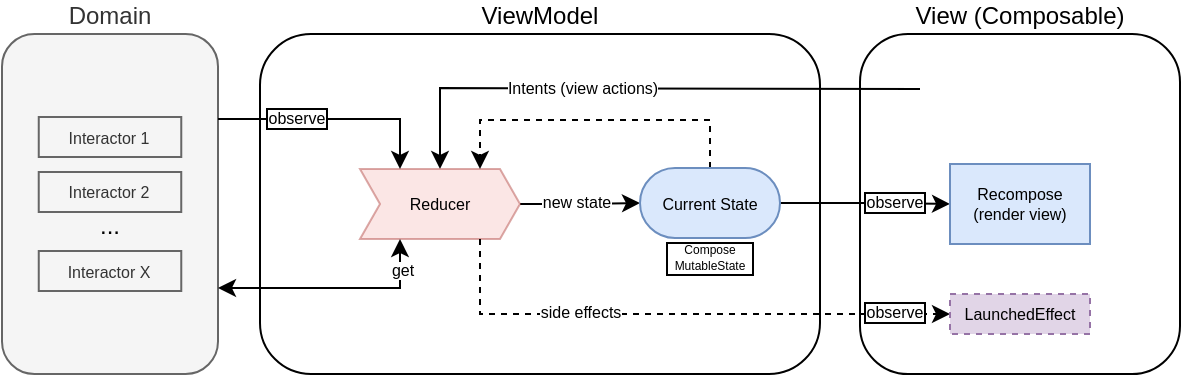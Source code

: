 <mxfile version="25.0.3">
  <diagram name="Page-1" id="S08pZqMh3Nf97lvf8Rpg">
    <mxGraphModel dx="1663" dy="431" grid="1" gridSize="10" guides="1" tooltips="1" connect="1" arrows="1" fold="1" page="1" pageScale="1" pageWidth="850" pageHeight="1100" math="0" shadow="0">
      <root>
        <mxCell id="0" />
        <mxCell id="1" parent="0" />
        <mxCell id="BRlCEDOUcd9v4nYUGmBO-34" value="ViewModel" style="rounded=1;whiteSpace=wrap;html=1;labelPosition=center;verticalLabelPosition=top;align=center;verticalAlign=bottom;strokeColor=default;fontFamily=Helvetica;fontSize=12;fontColor=default;fillColor=default;" vertex="1" parent="1">
          <mxGeometry x="10" y="80" width="280" height="170" as="geometry" />
        </mxCell>
        <mxCell id="BRlCEDOUcd9v4nYUGmBO-2" value="View (Composable)" style="rounded=1;whiteSpace=wrap;html=1;labelPosition=center;verticalLabelPosition=top;align=center;verticalAlign=bottom;strokeColor=default;fontFamily=Helvetica;fontSize=12;fontColor=default;fillColor=default;" vertex="1" parent="1">
          <mxGeometry x="310" y="80" width="160" height="170" as="geometry" />
        </mxCell>
        <mxCell id="BRlCEDOUcd9v4nYUGmBO-23" style="edgeStyle=orthogonalEdgeStyle;rounded=0;orthogonalLoop=1;jettySize=auto;html=1;fontSize=10;exitX=1;exitY=0.5;exitDx=0;exitDy=0;" edge="1" parent="1" source="BRlCEDOUcd9v4nYUGmBO-57" target="BRlCEDOUcd9v4nYUGmBO-22">
          <mxGeometry relative="1" as="geometry">
            <mxPoint x="270" y="165" as="sourcePoint" />
          </mxGeometry>
        </mxCell>
        <mxCell id="BRlCEDOUcd9v4nYUGmBO-35" value="observe" style="edgeLabel;html=1;align=center;verticalAlign=middle;resizable=0;points=[];fontSize=8;labelBorderColor=default;" vertex="1" connectable="0" parent="BRlCEDOUcd9v4nYUGmBO-23">
          <mxGeometry x="-0.067" y="-1" relative="1" as="geometry">
            <mxPoint x="17" y="-2" as="offset" />
          </mxGeometry>
        </mxCell>
        <mxCell id="BRlCEDOUcd9v4nYUGmBO-20" value="" style="endArrow=classic;html=1;rounded=0;fontSize=10;entryX=0.5;entryY=0;entryDx=0;entryDy=0;" edge="1" parent="1" target="BRlCEDOUcd9v4nYUGmBO-25">
          <mxGeometry width="50" height="50" relative="1" as="geometry">
            <mxPoint x="340" y="107.5" as="sourcePoint" />
            <mxPoint x="120" y="145" as="targetPoint" />
            <Array as="points">
              <mxPoint x="100" y="107" />
            </Array>
          </mxGeometry>
        </mxCell>
        <mxCell id="BRlCEDOUcd9v4nYUGmBO-21" value="Intents (view actions)" style="edgeLabel;html=1;align=center;verticalAlign=middle;resizable=0;points=[];fontSize=8;" vertex="1" connectable="0" parent="BRlCEDOUcd9v4nYUGmBO-20">
          <mxGeometry x="0.256" y="1" relative="1" as="geometry">
            <mxPoint x="7" y="-1" as="offset" />
          </mxGeometry>
        </mxCell>
        <mxCell id="BRlCEDOUcd9v4nYUGmBO-22" value="Recompose (render view)" style="rounded=0;whiteSpace=wrap;html=1;fontSize=8;strokeColor=#6c8ebf;align=center;verticalAlign=middle;fontFamily=Helvetica;fillColor=#dae8fc;" vertex="1" parent="1">
          <mxGeometry x="355" y="145" width="70" height="40" as="geometry" />
        </mxCell>
        <mxCell id="BRlCEDOUcd9v4nYUGmBO-27" style="edgeStyle=orthogonalEdgeStyle;rounded=0;orthogonalLoop=1;jettySize=auto;html=1;entryX=0;entryY=0.5;entryDx=0;entryDy=0;" edge="1" parent="1" source="BRlCEDOUcd9v4nYUGmBO-25" target="BRlCEDOUcd9v4nYUGmBO-57">
          <mxGeometry relative="1" as="geometry">
            <mxPoint x="190" y="165" as="targetPoint" />
          </mxGeometry>
        </mxCell>
        <mxCell id="BRlCEDOUcd9v4nYUGmBO-39" value="Text" style="edgeLabel;html=1;align=center;verticalAlign=middle;resizable=0;points=[];" vertex="1" connectable="0" parent="BRlCEDOUcd9v4nYUGmBO-27">
          <mxGeometry x="-0.181" y="1" relative="1" as="geometry">
            <mxPoint as="offset" />
          </mxGeometry>
        </mxCell>
        <mxCell id="BRlCEDOUcd9v4nYUGmBO-40" value="&lt;font&gt;new state&lt;/font&gt;" style="edgeLabel;html=1;align=center;verticalAlign=middle;resizable=0;points=[];fontSize=8;" vertex="1" connectable="0" parent="BRlCEDOUcd9v4nYUGmBO-27">
          <mxGeometry x="-0.089" y="1" relative="1" as="geometry">
            <mxPoint as="offset" />
          </mxGeometry>
        </mxCell>
        <mxCell id="BRlCEDOUcd9v4nYUGmBO-25" value="Reducer" style="shape=step;perimeter=stepPerimeter;whiteSpace=wrap;html=1;fixedSize=1;size=10;fontSize=8;fillColor=#f8cecc;strokeColor=#b85450;opacity=50;" vertex="1" parent="1">
          <mxGeometry x="60" y="147.5" width="80" height="35" as="geometry" />
        </mxCell>
        <mxCell id="BRlCEDOUcd9v4nYUGmBO-30" style="edgeStyle=orthogonalEdgeStyle;rounded=0;orthogonalLoop=1;jettySize=auto;html=1;entryX=0;entryY=0.5;entryDx=0;entryDy=0;dashed=1;exitX=0.75;exitY=1;exitDx=0;exitDy=0;" edge="1" parent="1" source="BRlCEDOUcd9v4nYUGmBO-25" target="BRlCEDOUcd9v4nYUGmBO-33">
          <mxGeometry relative="1" as="geometry">
            <Array as="points">
              <mxPoint x="120" y="220" />
            </Array>
          </mxGeometry>
        </mxCell>
        <mxCell id="BRlCEDOUcd9v4nYUGmBO-37" value="observe" style="edgeLabel;html=1;align=center;verticalAlign=middle;resizable=0;points=[];fontSize=8;labelBorderColor=default;" vertex="1" connectable="0" parent="BRlCEDOUcd9v4nYUGmBO-30">
          <mxGeometry x="0.796" relative="1" as="geometry">
            <mxPoint y="-1" as="offset" />
          </mxGeometry>
        </mxCell>
        <mxCell id="BRlCEDOUcd9v4nYUGmBO-38" value="side effects" style="edgeLabel;html=1;align=center;verticalAlign=middle;resizable=0;points=[];fontSize=8;" vertex="1" connectable="0" parent="BRlCEDOUcd9v4nYUGmBO-30">
          <mxGeometry x="-0.36" relative="1" as="geometry">
            <mxPoint y="-1" as="offset" />
          </mxGeometry>
        </mxCell>
        <mxCell id="BRlCEDOUcd9v4nYUGmBO-33" value="&lt;span&gt;LaunchedEffect&lt;/span&gt;" style="rounded=0;whiteSpace=wrap;html=1;dashed=1;fontSize=8;fillColor=#e1d5e7;strokeColor=#9673a6;" vertex="1" parent="1">
          <mxGeometry x="355" y="210" width="70" height="20" as="geometry" />
        </mxCell>
        <mxCell id="BRlCEDOUcd9v4nYUGmBO-42" value="Domain" style="rounded=1;whiteSpace=wrap;html=1;labelPosition=center;verticalLabelPosition=top;align=center;verticalAlign=bottom;strokeColor=#666666;fontFamily=Helvetica;fontSize=12;fontColor=#333333;fillColor=#f5f5f5;" vertex="1" parent="1">
          <mxGeometry x="-119" y="80" width="108" height="170" as="geometry" />
        </mxCell>
        <mxCell id="BRlCEDOUcd9v4nYUGmBO-43" value="Interactor 1" style="rounded=0;whiteSpace=wrap;html=1;fillColor=#f5f5f5;fontColor=#333333;strokeColor=#666666;fontSize=8;" vertex="1" parent="1">
          <mxGeometry x="-100.62" y="121.5" width="71.25" height="20" as="geometry" />
        </mxCell>
        <mxCell id="BRlCEDOUcd9v4nYUGmBO-49" value="Interactor 2" style="rounded=0;whiteSpace=wrap;html=1;fillColor=#f5f5f5;fontColor=#333333;strokeColor=#666666;fontSize=8;" vertex="1" parent="1">
          <mxGeometry x="-100.63" y="149" width="71.25" height="20" as="geometry" />
        </mxCell>
        <mxCell id="BRlCEDOUcd9v4nYUGmBO-51" value="Interactor X" style="rounded=0;whiteSpace=wrap;html=1;fillColor=#f5f5f5;fontColor=#333333;strokeColor=#666666;fontSize=8;" vertex="1" parent="1">
          <mxGeometry x="-100.62" y="188.5" width="71.25" height="20" as="geometry" />
        </mxCell>
        <mxCell id="BRlCEDOUcd9v4nYUGmBO-52" style="edgeStyle=orthogonalEdgeStyle;rounded=0;orthogonalLoop=1;jettySize=auto;html=1;entryX=0.25;entryY=0;entryDx=0;entryDy=0;exitX=1;exitY=0.25;exitDx=0;exitDy=0;" edge="1" parent="1" source="BRlCEDOUcd9v4nYUGmBO-42" target="BRlCEDOUcd9v4nYUGmBO-25">
          <mxGeometry relative="1" as="geometry">
            <mxPoint x="-10" y="110" as="sourcePoint" />
            <Array as="points">
              <mxPoint x="80" y="123" />
            </Array>
          </mxGeometry>
        </mxCell>
        <mxCell id="BRlCEDOUcd9v4nYUGmBO-55" value="observe" style="edgeLabel;html=1;align=center;verticalAlign=middle;resizable=0;points=[];fontSize=8;labelBorderColor=default;spacingTop=2;spacing=3;spacingLeft=-2;" vertex="1" connectable="0" parent="BRlCEDOUcd9v4nYUGmBO-52">
          <mxGeometry x="0.332" relative="1" as="geometry">
            <mxPoint x="-38" y="-2" as="offset" />
          </mxGeometry>
        </mxCell>
        <mxCell id="BRlCEDOUcd9v4nYUGmBO-53" style="edgeStyle=orthogonalEdgeStyle;rounded=0;orthogonalLoop=1;jettySize=auto;html=1;exitX=0.25;exitY=1;exitDx=0;exitDy=0;startArrow=classic;startFill=1;entryX=1;entryY=0.75;entryDx=0;entryDy=0;" edge="1" parent="1" source="BRlCEDOUcd9v4nYUGmBO-25" target="BRlCEDOUcd9v4nYUGmBO-42">
          <mxGeometry relative="1" as="geometry">
            <mxPoint x="-22" y="200" as="targetPoint" />
            <Array as="points">
              <mxPoint x="80" y="207" />
              <mxPoint x="-11" y="207" />
            </Array>
          </mxGeometry>
        </mxCell>
        <mxCell id="BRlCEDOUcd9v4nYUGmBO-54" value="get" style="edgeLabel;html=1;align=center;verticalAlign=middle;resizable=0;points=[];fontSize=8;" vertex="1" connectable="0" parent="BRlCEDOUcd9v4nYUGmBO-53">
          <mxGeometry x="0.418" y="1" relative="1" as="geometry">
            <mxPoint x="58" y="-10" as="offset" />
          </mxGeometry>
        </mxCell>
        <mxCell id="BRlCEDOUcd9v4nYUGmBO-56" value="..." style="text;align=center;verticalAlign=middle;rounded=0;whiteSpace=wrap;html=1;" vertex="1" parent="1">
          <mxGeometry x="-88.01" y="169" width="46.01" height="13" as="geometry" />
        </mxCell>
        <mxCell id="BRlCEDOUcd9v4nYUGmBO-66" style="edgeStyle=orthogonalEdgeStyle;rounded=0;orthogonalLoop=1;jettySize=auto;html=1;entryX=0.75;entryY=0;entryDx=0;entryDy=0;dashed=1;" edge="1" parent="1" source="BRlCEDOUcd9v4nYUGmBO-57" target="BRlCEDOUcd9v4nYUGmBO-25">
          <mxGeometry relative="1" as="geometry">
            <Array as="points">
              <mxPoint x="235" y="123" />
              <mxPoint x="120" y="123" />
            </Array>
          </mxGeometry>
        </mxCell>
        <mxCell id="BRlCEDOUcd9v4nYUGmBO-57" value="Current State" style="rounded=1;whiteSpace=wrap;html=1;fillColor=#dae8fc;strokeColor=#6c8ebf;fontSize=8;arcSize=50;" vertex="1" parent="1">
          <mxGeometry x="200" y="147" width="70" height="35" as="geometry" />
        </mxCell>
        <mxCell id="BRlCEDOUcd9v4nYUGmBO-67" value="Compose MutableState" style="text;align=center;verticalAlign=middle;rounded=0;whiteSpace=wrap;html=1;fontSize=6;labelBackgroundColor=none;labelBorderColor=default;" vertex="1" parent="1">
          <mxGeometry x="212" y="185" width="46.01" height="13" as="geometry" />
        </mxCell>
      </root>
    </mxGraphModel>
  </diagram>
</mxfile>
